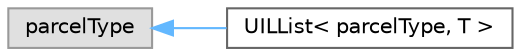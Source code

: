 digraph "Graphical Class Hierarchy"
{
 // LATEX_PDF_SIZE
  bgcolor="transparent";
  edge [fontname=Helvetica,fontsize=10,labelfontname=Helvetica,labelfontsize=10];
  node [fontname=Helvetica,fontsize=10,shape=box,height=0.2,width=0.4];
  rankdir="LR";
  Node0 [id="Node000000",label="parcelType",height=0.2,width=0.4,color="grey60", fillcolor="#E0E0E0", style="filled",tooltip=" "];
  Node0 -> Node1 [id="edge5142_Node000000_Node000001",dir="back",color="steelblue1",style="solid",tooltip=" "];
  Node1 [id="Node000001",label="UILList\< parcelType, T \>",height=0.2,width=0.4,color="grey40", fillcolor="white", style="filled",URL="$classFoam_1_1UILList.html",tooltip=" "];
}
